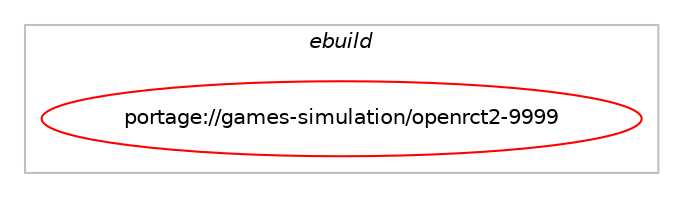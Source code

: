 digraph prolog {

# *************
# Graph options
# *************

newrank=true;
concentrate=true;
compound=true;
graph [rankdir=LR,fontname=Helvetica,fontsize=10,ranksep=1.5];#, ranksep=2.5, nodesep=0.2];
edge  [arrowhead=vee];
node  [fontname=Helvetica,fontsize=10];

# **********
# The ebuild
# **********

subgraph cluster_leftcol {
color=gray;
label=<<i>ebuild</i>>;
id [label="portage://games-simulation/openrct2-9999", color=red, width=4, href="../games-simulation/openrct2-9999.svg"];
}

# ****************
# The dependencies
# ****************

subgraph cluster_midcol {
color=gray;
label=<<i>dependencies</i>>;
subgraph cluster_compile {
fillcolor="#eeeeee";
style=filled;
label=<<i>compile</i>>;
# *** BEGIN UNKNOWN DEPENDENCY TYPE (TODO) ***
# id -> equal(use_conditional_group(negative,dedicated,portage://games-simulation/openrct2-9999,[package_dependency(portage://games-simulation/openrct2-9999,install,no,media-libs,libsdl2,none,[,,],[],[]),package_dependency(portage://games-simulation/openrct2-9999,install,no,media-libs,speexdsp,none,[,,],[],[]),use_conditional_group(positive,flac,portage://games-simulation/openrct2-9999,[package_dependency(portage://games-simulation/openrct2-9999,install,no,media-libs,flac,none,[,,],any_same_slot,[])]),use_conditional_group(positive,opengl,portage://games-simulation/openrct2-9999,[package_dependency(portage://games-simulation/openrct2-9999,install,no,virtual,opengl,none,[,,],[],[])]),use_conditional_group(positive,vorbis,portage://games-simulation/openrct2-9999,[package_dependency(portage://games-simulation/openrct2-9999,install,no,media-libs,libvorbis,none,[,,],[],[])])]))
# *** END UNKNOWN DEPENDENCY TYPE (TODO) ***

# *** BEGIN UNKNOWN DEPENDENCY TYPE (TODO) ***
# id -> equal(use_conditional_group(positive,scripting,portage://games-simulation/openrct2-9999,[package_dependency(portage://games-simulation/openrct2-9999,install,no,dev-lang,duktape,none,[,,],any_same_slot,[])]))
# *** END UNKNOWN DEPENDENCY TYPE (TODO) ***

# *** BEGIN UNKNOWN DEPENDENCY TYPE (TODO) ***
# id -> equal(use_conditional_group(positive,test,portage://games-simulation/openrct2-9999,[package_dependency(portage://games-simulation/openrct2-9999,install,no,dev-cpp,gtest,none,[,,],[],[])]))
# *** END UNKNOWN DEPENDENCY TYPE (TODO) ***

# *** BEGIN UNKNOWN DEPENDENCY TYPE (TODO) ***
# id -> equal(use_conditional_group(positive,truetype,portage://games-simulation/openrct2-9999,[package_dependency(portage://games-simulation/openrct2-9999,install,no,media-libs,fontconfig,none,[,,],[slot(1.0)],[]),package_dependency(portage://games-simulation/openrct2-9999,install,no,media-libs,freetype,none,[,,],[slot(2)],[])]))
# *** END UNKNOWN DEPENDENCY TYPE (TODO) ***

# *** BEGIN UNKNOWN DEPENDENCY TYPE (TODO) ***
# id -> equal(package_dependency(portage://games-simulation/openrct2-9999,install,no,dev-cpp,nlohmann_json,none,[,,],[],[]))
# *** END UNKNOWN DEPENDENCY TYPE (TODO) ***

# *** BEGIN UNKNOWN DEPENDENCY TYPE (TODO) ***
# id -> equal(package_dependency(portage://games-simulation/openrct2-9999,install,no,dev-libs,icu,none,[,,],any_same_slot,[]))
# *** END UNKNOWN DEPENDENCY TYPE (TODO) ***

# *** BEGIN UNKNOWN DEPENDENCY TYPE (TODO) ***
# id -> equal(package_dependency(portage://games-simulation/openrct2-9999,install,no,dev-libs,jansson,none,[,,],any_same_slot,[]))
# *** END UNKNOWN DEPENDENCY TYPE (TODO) ***

# *** BEGIN UNKNOWN DEPENDENCY TYPE (TODO) ***
# id -> equal(package_dependency(portage://games-simulation/openrct2-9999,install,no,dev-libs,libzip,none,[,,],any_same_slot,[]))
# *** END UNKNOWN DEPENDENCY TYPE (TODO) ***

# *** BEGIN UNKNOWN DEPENDENCY TYPE (TODO) ***
# id -> equal(package_dependency(portage://games-simulation/openrct2-9999,install,no,dev-libs,openssl,none,[,,],[slot(0),equal],[]))
# *** END UNKNOWN DEPENDENCY TYPE (TODO) ***

# *** BEGIN UNKNOWN DEPENDENCY TYPE (TODO) ***
# id -> equal(package_dependency(portage://games-simulation/openrct2-9999,install,no,media-libs,libpng,none,[,,],any_same_slot,[]))
# *** END UNKNOWN DEPENDENCY TYPE (TODO) ***

# *** BEGIN UNKNOWN DEPENDENCY TYPE (TODO) ***
# id -> equal(package_dependency(portage://games-simulation/openrct2-9999,install,no,net-misc,curl,none,[,,],[],[use(enable(ssl),none)]))
# *** END UNKNOWN DEPENDENCY TYPE (TODO) ***

# *** BEGIN UNKNOWN DEPENDENCY TYPE (TODO) ***
# id -> equal(package_dependency(portage://games-simulation/openrct2-9999,install,no,sys-libs,zlib,none,[,,],[],[]))
# *** END UNKNOWN DEPENDENCY TYPE (TODO) ***

}
subgraph cluster_compileandrun {
fillcolor="#eeeeee";
style=filled;
label=<<i>compile and run</i>>;
}
subgraph cluster_run {
fillcolor="#eeeeee";
style=filled;
label=<<i>run</i>>;
# *** BEGIN UNKNOWN DEPENDENCY TYPE (TODO) ***
# id -> equal(use_conditional_group(negative,dedicated,portage://games-simulation/openrct2-9999,[package_dependency(portage://games-simulation/openrct2-9999,run,no,media-libs,libsdl2,none,[,,],[],[]),package_dependency(portage://games-simulation/openrct2-9999,run,no,media-libs,speexdsp,none,[,,],[],[]),use_conditional_group(positive,flac,portage://games-simulation/openrct2-9999,[package_dependency(portage://games-simulation/openrct2-9999,run,no,media-libs,flac,none,[,,],any_same_slot,[])]),use_conditional_group(positive,opengl,portage://games-simulation/openrct2-9999,[package_dependency(portage://games-simulation/openrct2-9999,run,no,virtual,opengl,none,[,,],[],[])]),use_conditional_group(positive,vorbis,portage://games-simulation/openrct2-9999,[package_dependency(portage://games-simulation/openrct2-9999,run,no,media-libs,libvorbis,none,[,,],[],[])])]))
# *** END UNKNOWN DEPENDENCY TYPE (TODO) ***

# *** BEGIN UNKNOWN DEPENDENCY TYPE (TODO) ***
# id -> equal(use_conditional_group(positive,dedicated,portage://games-simulation/openrct2-9999,[package_dependency(portage://games-simulation/openrct2-9999,run,no,acct-group,openrct2,none,[,,],[],[]),package_dependency(portage://games-simulation/openrct2-9999,run,no,acct-user,openrct2,none,[,,],[],[])]))
# *** END UNKNOWN DEPENDENCY TYPE (TODO) ***

# *** BEGIN UNKNOWN DEPENDENCY TYPE (TODO) ***
# id -> equal(use_conditional_group(positive,scripting,portage://games-simulation/openrct2-9999,[package_dependency(portage://games-simulation/openrct2-9999,run,no,dev-lang,duktape,none,[,,],any_same_slot,[])]))
# *** END UNKNOWN DEPENDENCY TYPE (TODO) ***

# *** BEGIN UNKNOWN DEPENDENCY TYPE (TODO) ***
# id -> equal(use_conditional_group(positive,truetype,portage://games-simulation/openrct2-9999,[package_dependency(portage://games-simulation/openrct2-9999,run,no,media-libs,fontconfig,none,[,,],[slot(1.0)],[]),package_dependency(portage://games-simulation/openrct2-9999,run,no,media-libs,freetype,none,[,,],[slot(2)],[])]))
# *** END UNKNOWN DEPENDENCY TYPE (TODO) ***

# *** BEGIN UNKNOWN DEPENDENCY TYPE (TODO) ***
# id -> equal(package_dependency(portage://games-simulation/openrct2-9999,run,no,dev-libs,icu,none,[,,],any_same_slot,[]))
# *** END UNKNOWN DEPENDENCY TYPE (TODO) ***

# *** BEGIN UNKNOWN DEPENDENCY TYPE (TODO) ***
# id -> equal(package_dependency(portage://games-simulation/openrct2-9999,run,no,dev-libs,jansson,none,[,,],any_same_slot,[]))
# *** END UNKNOWN DEPENDENCY TYPE (TODO) ***

# *** BEGIN UNKNOWN DEPENDENCY TYPE (TODO) ***
# id -> equal(package_dependency(portage://games-simulation/openrct2-9999,run,no,dev-libs,libzip,none,[,,],any_same_slot,[]))
# *** END UNKNOWN DEPENDENCY TYPE (TODO) ***

# *** BEGIN UNKNOWN DEPENDENCY TYPE (TODO) ***
# id -> equal(package_dependency(portage://games-simulation/openrct2-9999,run,no,dev-libs,openssl,none,[,,],[slot(0),equal],[]))
# *** END UNKNOWN DEPENDENCY TYPE (TODO) ***

# *** BEGIN UNKNOWN DEPENDENCY TYPE (TODO) ***
# id -> equal(package_dependency(portage://games-simulation/openrct2-9999,run,no,media-libs,libpng,none,[,,],any_same_slot,[]))
# *** END UNKNOWN DEPENDENCY TYPE (TODO) ***

# *** BEGIN UNKNOWN DEPENDENCY TYPE (TODO) ***
# id -> equal(package_dependency(portage://games-simulation/openrct2-9999,run,no,net-misc,curl,none,[,,],[],[use(enable(ssl),none)]))
# *** END UNKNOWN DEPENDENCY TYPE (TODO) ***

# *** BEGIN UNKNOWN DEPENDENCY TYPE (TODO) ***
# id -> equal(package_dependency(portage://games-simulation/openrct2-9999,run,no,sys-libs,zlib,none,[,,],[],[]))
# *** END UNKNOWN DEPENDENCY TYPE (TODO) ***

}
}

# **************
# The candidates
# **************

subgraph cluster_choices {
rank=same;
color=gray;
label=<<i>candidates</i>>;

}

}
